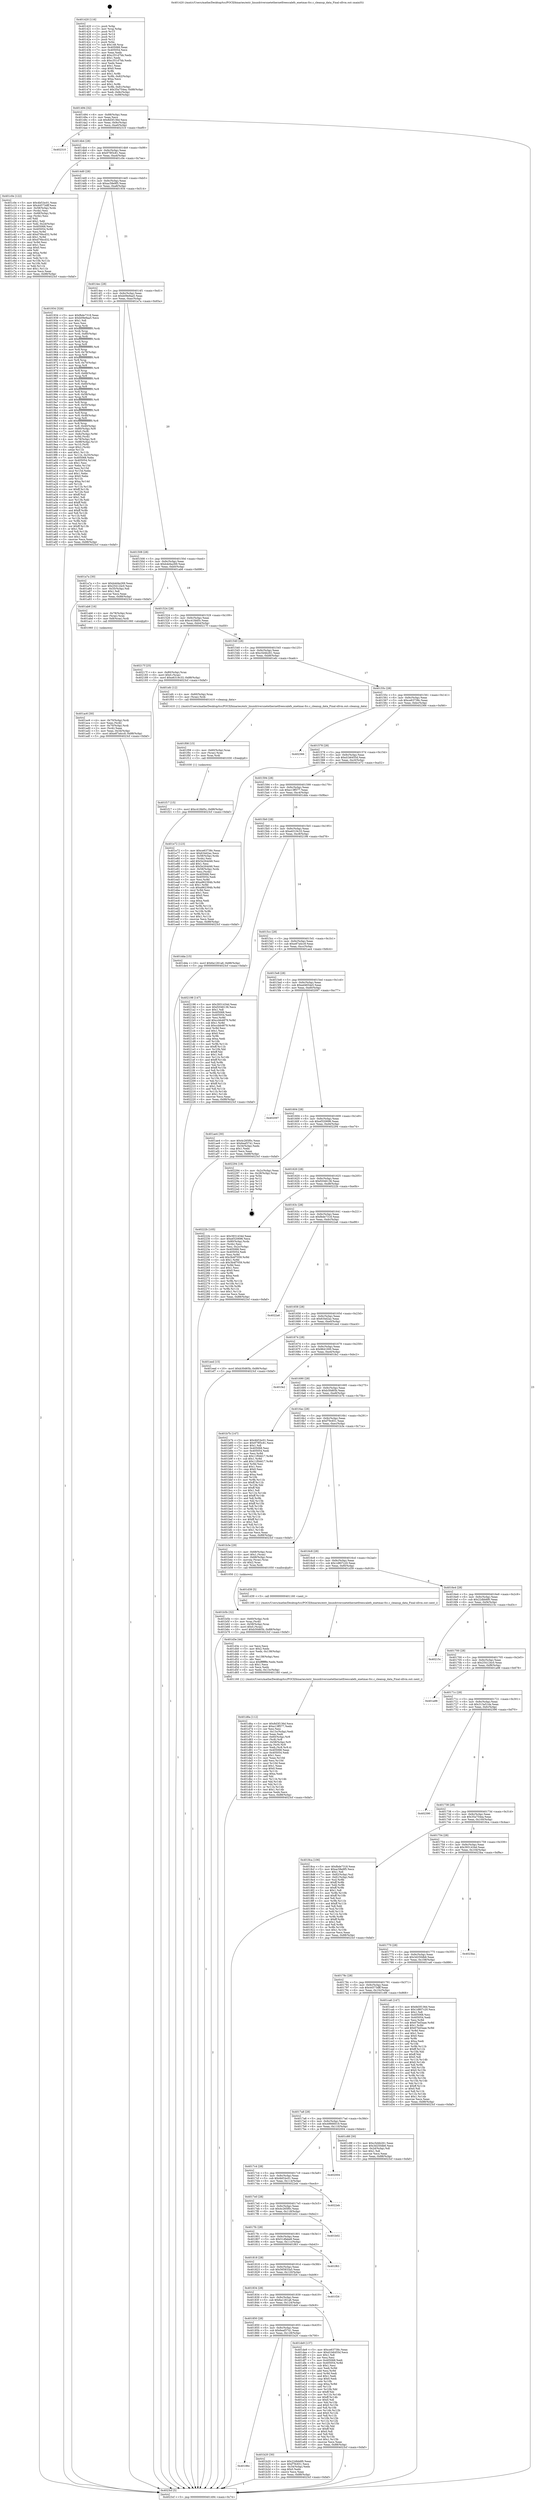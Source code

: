 digraph "0x401420" {
  label = "0x401420 (/mnt/c/Users/mathe/Desktop/tcc/POCII/binaries/extr_linuxdriversnetethernetfreescalefs_enetmac-fcc.c_cleanup_data_Final-ollvm.out::main(0))"
  labelloc = "t"
  node[shape=record]

  Entry [label="",width=0.3,height=0.3,shape=circle,fillcolor=black,style=filled]
  "0x401494" [label="{
     0x401494 [32]\l
     | [instrs]\l
     &nbsp;&nbsp;0x401494 \<+6\>: mov -0x88(%rbp),%eax\l
     &nbsp;&nbsp;0x40149a \<+2\>: mov %eax,%ecx\l
     &nbsp;&nbsp;0x40149c \<+6\>: sub $0x8d3f136d,%ecx\l
     &nbsp;&nbsp;0x4014a2 \<+6\>: mov %eax,-0x9c(%rbp)\l
     &nbsp;&nbsp;0x4014a8 \<+6\>: mov %ecx,-0xa0(%rbp)\l
     &nbsp;&nbsp;0x4014ae \<+6\>: je 0000000000402310 \<main+0xef0\>\l
  }"]
  "0x402310" [label="{
     0x402310\l
  }", style=dashed]
  "0x4014b4" [label="{
     0x4014b4 [28]\l
     | [instrs]\l
     &nbsp;&nbsp;0x4014b4 \<+5\>: jmp 00000000004014b9 \<main+0x99\>\l
     &nbsp;&nbsp;0x4014b9 \<+6\>: mov -0x9c(%rbp),%eax\l
     &nbsp;&nbsp;0x4014bf \<+5\>: sub $0x979f3c81,%eax\l
     &nbsp;&nbsp;0x4014c4 \<+6\>: mov %eax,-0xa4(%rbp)\l
     &nbsp;&nbsp;0x4014ca \<+6\>: je 0000000000401c0e \<main+0x7ee\>\l
  }"]
  Exit [label="",width=0.3,height=0.3,shape=circle,fillcolor=black,style=filled,peripheries=2]
  "0x401c0e" [label="{
     0x401c0e [122]\l
     | [instrs]\l
     &nbsp;&nbsp;0x401c0e \<+5\>: mov $0x4bf1bc01,%eax\l
     &nbsp;&nbsp;0x401c13 \<+5\>: mov $0x44573dff,%ecx\l
     &nbsp;&nbsp;0x401c18 \<+4\>: mov -0x58(%rbp),%rdx\l
     &nbsp;&nbsp;0x401c1c \<+2\>: mov (%rdx),%esi\l
     &nbsp;&nbsp;0x401c1e \<+4\>: mov -0x68(%rbp),%rdx\l
     &nbsp;&nbsp;0x401c22 \<+2\>: cmp (%rdx),%esi\l
     &nbsp;&nbsp;0x401c24 \<+4\>: setl %dil\l
     &nbsp;&nbsp;0x401c28 \<+4\>: and $0x1,%dil\l
     &nbsp;&nbsp;0x401c2c \<+4\>: mov %dil,-0x2d(%rbp)\l
     &nbsp;&nbsp;0x401c30 \<+7\>: mov 0x405068,%esi\l
     &nbsp;&nbsp;0x401c37 \<+8\>: mov 0x405054,%r8d\l
     &nbsp;&nbsp;0x401c3f \<+3\>: mov %esi,%r9d\l
     &nbsp;&nbsp;0x401c42 \<+7\>: add $0xd76bcd32,%r9d\l
     &nbsp;&nbsp;0x401c49 \<+4\>: sub $0x1,%r9d\l
     &nbsp;&nbsp;0x401c4d \<+7\>: sub $0xd76bcd32,%r9d\l
     &nbsp;&nbsp;0x401c54 \<+4\>: imul %r9d,%esi\l
     &nbsp;&nbsp;0x401c58 \<+3\>: and $0x1,%esi\l
     &nbsp;&nbsp;0x401c5b \<+3\>: cmp $0x0,%esi\l
     &nbsp;&nbsp;0x401c5e \<+4\>: sete %dil\l
     &nbsp;&nbsp;0x401c62 \<+4\>: cmp $0xa,%r8d\l
     &nbsp;&nbsp;0x401c66 \<+4\>: setl %r10b\l
     &nbsp;&nbsp;0x401c6a \<+3\>: mov %dil,%r11b\l
     &nbsp;&nbsp;0x401c6d \<+3\>: and %r10b,%r11b\l
     &nbsp;&nbsp;0x401c70 \<+3\>: xor %r10b,%dil\l
     &nbsp;&nbsp;0x401c73 \<+3\>: or %dil,%r11b\l
     &nbsp;&nbsp;0x401c76 \<+4\>: test $0x1,%r11b\l
     &nbsp;&nbsp;0x401c7a \<+3\>: cmovne %ecx,%eax\l
     &nbsp;&nbsp;0x401c7d \<+6\>: mov %eax,-0x88(%rbp)\l
     &nbsp;&nbsp;0x401c83 \<+5\>: jmp 00000000004023cf \<main+0xfaf\>\l
  }"]
  "0x4014d0" [label="{
     0x4014d0 [28]\l
     | [instrs]\l
     &nbsp;&nbsp;0x4014d0 \<+5\>: jmp 00000000004014d5 \<main+0xb5\>\l
     &nbsp;&nbsp;0x4014d5 \<+6\>: mov -0x9c(%rbp),%eax\l
     &nbsp;&nbsp;0x4014db \<+5\>: sub $0xac58e9f5,%eax\l
     &nbsp;&nbsp;0x4014e0 \<+6\>: mov %eax,-0xa8(%rbp)\l
     &nbsp;&nbsp;0x4014e6 \<+6\>: je 0000000000401934 \<main+0x514\>\l
  }"]
  "0x401f17" [label="{
     0x401f17 [15]\l
     | [instrs]\l
     &nbsp;&nbsp;0x401f17 \<+10\>: movl $0xc41fdd5c,-0x88(%rbp)\l
     &nbsp;&nbsp;0x401f21 \<+5\>: jmp 00000000004023cf \<main+0xfaf\>\l
  }"]
  "0x401934" [label="{
     0x401934 [326]\l
     | [instrs]\l
     &nbsp;&nbsp;0x401934 \<+5\>: mov $0xfbde7318,%eax\l
     &nbsp;&nbsp;0x401939 \<+5\>: mov $0xb09e9aa5,%ecx\l
     &nbsp;&nbsp;0x40193e \<+2\>: mov $0x1,%dl\l
     &nbsp;&nbsp;0x401940 \<+2\>: xor %esi,%esi\l
     &nbsp;&nbsp;0x401942 \<+3\>: mov %rsp,%rdi\l
     &nbsp;&nbsp;0x401945 \<+4\>: add $0xfffffffffffffff0,%rdi\l
     &nbsp;&nbsp;0x401949 \<+3\>: mov %rdi,%rsp\l
     &nbsp;&nbsp;0x40194c \<+4\>: mov %rdi,-0x80(%rbp)\l
     &nbsp;&nbsp;0x401950 \<+3\>: mov %rsp,%rdi\l
     &nbsp;&nbsp;0x401953 \<+4\>: add $0xfffffffffffffff0,%rdi\l
     &nbsp;&nbsp;0x401957 \<+3\>: mov %rdi,%rsp\l
     &nbsp;&nbsp;0x40195a \<+3\>: mov %rsp,%r8\l
     &nbsp;&nbsp;0x40195d \<+4\>: add $0xfffffffffffffff0,%r8\l
     &nbsp;&nbsp;0x401961 \<+3\>: mov %r8,%rsp\l
     &nbsp;&nbsp;0x401964 \<+4\>: mov %r8,-0x78(%rbp)\l
     &nbsp;&nbsp;0x401968 \<+3\>: mov %rsp,%r8\l
     &nbsp;&nbsp;0x40196b \<+4\>: add $0xfffffffffffffff0,%r8\l
     &nbsp;&nbsp;0x40196f \<+3\>: mov %r8,%rsp\l
     &nbsp;&nbsp;0x401972 \<+4\>: mov %r8,-0x70(%rbp)\l
     &nbsp;&nbsp;0x401976 \<+3\>: mov %rsp,%r8\l
     &nbsp;&nbsp;0x401979 \<+4\>: add $0xfffffffffffffff0,%r8\l
     &nbsp;&nbsp;0x40197d \<+3\>: mov %r8,%rsp\l
     &nbsp;&nbsp;0x401980 \<+4\>: mov %r8,-0x68(%rbp)\l
     &nbsp;&nbsp;0x401984 \<+3\>: mov %rsp,%r8\l
     &nbsp;&nbsp;0x401987 \<+4\>: add $0xfffffffffffffff0,%r8\l
     &nbsp;&nbsp;0x40198b \<+3\>: mov %r8,%rsp\l
     &nbsp;&nbsp;0x40198e \<+4\>: mov %r8,-0x60(%rbp)\l
     &nbsp;&nbsp;0x401992 \<+3\>: mov %rsp,%r8\l
     &nbsp;&nbsp;0x401995 \<+4\>: add $0xfffffffffffffff0,%r8\l
     &nbsp;&nbsp;0x401999 \<+3\>: mov %r8,%rsp\l
     &nbsp;&nbsp;0x40199c \<+4\>: mov %r8,-0x58(%rbp)\l
     &nbsp;&nbsp;0x4019a0 \<+3\>: mov %rsp,%r8\l
     &nbsp;&nbsp;0x4019a3 \<+4\>: add $0xfffffffffffffff0,%r8\l
     &nbsp;&nbsp;0x4019a7 \<+3\>: mov %r8,%rsp\l
     &nbsp;&nbsp;0x4019aa \<+4\>: mov %r8,-0x50(%rbp)\l
     &nbsp;&nbsp;0x4019ae \<+3\>: mov %rsp,%r8\l
     &nbsp;&nbsp;0x4019b1 \<+4\>: add $0xfffffffffffffff0,%r8\l
     &nbsp;&nbsp;0x4019b5 \<+3\>: mov %r8,%rsp\l
     &nbsp;&nbsp;0x4019b8 \<+4\>: mov %r8,-0x48(%rbp)\l
     &nbsp;&nbsp;0x4019bc \<+3\>: mov %rsp,%r8\l
     &nbsp;&nbsp;0x4019bf \<+4\>: add $0xfffffffffffffff0,%r8\l
     &nbsp;&nbsp;0x4019c3 \<+3\>: mov %r8,%rsp\l
     &nbsp;&nbsp;0x4019c6 \<+4\>: mov %r8,-0x40(%rbp)\l
     &nbsp;&nbsp;0x4019ca \<+4\>: mov -0x80(%rbp),%r8\l
     &nbsp;&nbsp;0x4019ce \<+7\>: movl $0x0,(%r8)\l
     &nbsp;&nbsp;0x4019d5 \<+7\>: mov -0x8c(%rbp),%r9d\l
     &nbsp;&nbsp;0x4019dc \<+3\>: mov %r9d,(%rdi)\l
     &nbsp;&nbsp;0x4019df \<+4\>: mov -0x78(%rbp),%r8\l
     &nbsp;&nbsp;0x4019e3 \<+7\>: mov -0x98(%rbp),%r10\l
     &nbsp;&nbsp;0x4019ea \<+3\>: mov %r10,(%r8)\l
     &nbsp;&nbsp;0x4019ed \<+3\>: cmpl $0x2,(%rdi)\l
     &nbsp;&nbsp;0x4019f0 \<+4\>: setne %r11b\l
     &nbsp;&nbsp;0x4019f4 \<+4\>: and $0x1,%r11b\l
     &nbsp;&nbsp;0x4019f8 \<+4\>: mov %r11b,-0x35(%rbp)\l
     &nbsp;&nbsp;0x4019fc \<+7\>: mov 0x405068,%ebx\l
     &nbsp;&nbsp;0x401a03 \<+8\>: mov 0x405054,%r14d\l
     &nbsp;&nbsp;0x401a0b \<+3\>: sub $0x1,%esi\l
     &nbsp;&nbsp;0x401a0e \<+3\>: mov %ebx,%r15d\l
     &nbsp;&nbsp;0x401a11 \<+3\>: add %esi,%r15d\l
     &nbsp;&nbsp;0x401a14 \<+4\>: imul %r15d,%ebx\l
     &nbsp;&nbsp;0x401a18 \<+3\>: and $0x1,%ebx\l
     &nbsp;&nbsp;0x401a1b \<+3\>: cmp $0x0,%ebx\l
     &nbsp;&nbsp;0x401a1e \<+4\>: sete %r11b\l
     &nbsp;&nbsp;0x401a22 \<+4\>: cmp $0xa,%r14d\l
     &nbsp;&nbsp;0x401a26 \<+4\>: setl %r12b\l
     &nbsp;&nbsp;0x401a2a \<+3\>: mov %r11b,%r13b\l
     &nbsp;&nbsp;0x401a2d \<+4\>: xor $0xff,%r13b\l
     &nbsp;&nbsp;0x401a31 \<+3\>: mov %r12b,%sil\l
     &nbsp;&nbsp;0x401a34 \<+4\>: xor $0xff,%sil\l
     &nbsp;&nbsp;0x401a38 \<+3\>: xor $0x1,%dl\l
     &nbsp;&nbsp;0x401a3b \<+3\>: mov %r13b,%dil\l
     &nbsp;&nbsp;0x401a3e \<+4\>: and $0xff,%dil\l
     &nbsp;&nbsp;0x401a42 \<+3\>: and %dl,%r11b\l
     &nbsp;&nbsp;0x401a45 \<+3\>: mov %sil,%r8b\l
     &nbsp;&nbsp;0x401a48 \<+4\>: and $0xff,%r8b\l
     &nbsp;&nbsp;0x401a4c \<+3\>: and %dl,%r12b\l
     &nbsp;&nbsp;0x401a4f \<+3\>: or %r11b,%dil\l
     &nbsp;&nbsp;0x401a52 \<+3\>: or %r12b,%r8b\l
     &nbsp;&nbsp;0x401a55 \<+3\>: xor %r8b,%dil\l
     &nbsp;&nbsp;0x401a58 \<+3\>: or %sil,%r13b\l
     &nbsp;&nbsp;0x401a5b \<+4\>: xor $0xff,%r13b\l
     &nbsp;&nbsp;0x401a5f \<+3\>: or $0x1,%dl\l
     &nbsp;&nbsp;0x401a62 \<+3\>: and %dl,%r13b\l
     &nbsp;&nbsp;0x401a65 \<+3\>: or %r13b,%dil\l
     &nbsp;&nbsp;0x401a68 \<+4\>: test $0x1,%dil\l
     &nbsp;&nbsp;0x401a6c \<+3\>: cmovne %ecx,%eax\l
     &nbsp;&nbsp;0x401a6f \<+6\>: mov %eax,-0x88(%rbp)\l
     &nbsp;&nbsp;0x401a75 \<+5\>: jmp 00000000004023cf \<main+0xfaf\>\l
  }"]
  "0x4014ec" [label="{
     0x4014ec [28]\l
     | [instrs]\l
     &nbsp;&nbsp;0x4014ec \<+5\>: jmp 00000000004014f1 \<main+0xd1\>\l
     &nbsp;&nbsp;0x4014f1 \<+6\>: mov -0x9c(%rbp),%eax\l
     &nbsp;&nbsp;0x4014f7 \<+5\>: sub $0xb09e9aa5,%eax\l
     &nbsp;&nbsp;0x4014fc \<+6\>: mov %eax,-0xac(%rbp)\l
     &nbsp;&nbsp;0x401502 \<+6\>: je 0000000000401a7a \<main+0x65a\>\l
  }"]
  "0x401f08" [label="{
     0x401f08 [15]\l
     | [instrs]\l
     &nbsp;&nbsp;0x401f08 \<+4\>: mov -0x60(%rbp),%rax\l
     &nbsp;&nbsp;0x401f0c \<+3\>: mov (%rax),%rax\l
     &nbsp;&nbsp;0x401f0f \<+3\>: mov %rax,%rdi\l
     &nbsp;&nbsp;0x401f12 \<+5\>: call 0000000000401030 \<free@plt\>\l
     | [calls]\l
     &nbsp;&nbsp;0x401030 \{1\} (unknown)\l
  }"]
  "0x401a7a" [label="{
     0x401a7a [30]\l
     | [instrs]\l
     &nbsp;&nbsp;0x401a7a \<+5\>: mov $0xb4d4a269,%eax\l
     &nbsp;&nbsp;0x401a7f \<+5\>: mov $0x254124c0,%ecx\l
     &nbsp;&nbsp;0x401a84 \<+3\>: mov -0x35(%rbp),%dl\l
     &nbsp;&nbsp;0x401a87 \<+3\>: test $0x1,%dl\l
     &nbsp;&nbsp;0x401a8a \<+3\>: cmovne %ecx,%eax\l
     &nbsp;&nbsp;0x401a8d \<+6\>: mov %eax,-0x88(%rbp)\l
     &nbsp;&nbsp;0x401a93 \<+5\>: jmp 00000000004023cf \<main+0xfaf\>\l
  }"]
  "0x401508" [label="{
     0x401508 [28]\l
     | [instrs]\l
     &nbsp;&nbsp;0x401508 \<+5\>: jmp 000000000040150d \<main+0xed\>\l
     &nbsp;&nbsp;0x40150d \<+6\>: mov -0x9c(%rbp),%eax\l
     &nbsp;&nbsp;0x401513 \<+5\>: sub $0xb4d4a269,%eax\l
     &nbsp;&nbsp;0x401518 \<+6\>: mov %eax,-0xb0(%rbp)\l
     &nbsp;&nbsp;0x40151e \<+6\>: je 0000000000401ab6 \<main+0x696\>\l
  }"]
  "0x401d6a" [label="{
     0x401d6a [112]\l
     | [instrs]\l
     &nbsp;&nbsp;0x401d6a \<+5\>: mov $0x8d3f136d,%ecx\l
     &nbsp;&nbsp;0x401d6f \<+5\>: mov $0xe13ff377,%edx\l
     &nbsp;&nbsp;0x401d74 \<+2\>: xor %esi,%esi\l
     &nbsp;&nbsp;0x401d76 \<+6\>: mov -0x13c(%rbp),%edi\l
     &nbsp;&nbsp;0x401d7c \<+3\>: imul %eax,%edi\l
     &nbsp;&nbsp;0x401d7f \<+4\>: mov -0x60(%rbp),%r8\l
     &nbsp;&nbsp;0x401d83 \<+3\>: mov (%r8),%r8\l
     &nbsp;&nbsp;0x401d86 \<+4\>: mov -0x58(%rbp),%r9\l
     &nbsp;&nbsp;0x401d8a \<+3\>: movslq (%r9),%r9\l
     &nbsp;&nbsp;0x401d8d \<+4\>: mov %edi,(%r8,%r9,4)\l
     &nbsp;&nbsp;0x401d91 \<+7\>: mov 0x405068,%eax\l
     &nbsp;&nbsp;0x401d98 \<+7\>: mov 0x405054,%edi\l
     &nbsp;&nbsp;0x401d9f \<+3\>: sub $0x1,%esi\l
     &nbsp;&nbsp;0x401da2 \<+3\>: mov %eax,%r10d\l
     &nbsp;&nbsp;0x401da5 \<+3\>: add %esi,%r10d\l
     &nbsp;&nbsp;0x401da8 \<+4\>: imul %r10d,%eax\l
     &nbsp;&nbsp;0x401dac \<+3\>: and $0x1,%eax\l
     &nbsp;&nbsp;0x401daf \<+3\>: cmp $0x0,%eax\l
     &nbsp;&nbsp;0x401db2 \<+4\>: sete %r11b\l
     &nbsp;&nbsp;0x401db6 \<+3\>: cmp $0xa,%edi\l
     &nbsp;&nbsp;0x401db9 \<+3\>: setl %bl\l
     &nbsp;&nbsp;0x401dbc \<+3\>: mov %r11b,%r14b\l
     &nbsp;&nbsp;0x401dbf \<+3\>: and %bl,%r14b\l
     &nbsp;&nbsp;0x401dc2 \<+3\>: xor %bl,%r11b\l
     &nbsp;&nbsp;0x401dc5 \<+3\>: or %r11b,%r14b\l
     &nbsp;&nbsp;0x401dc8 \<+4\>: test $0x1,%r14b\l
     &nbsp;&nbsp;0x401dcc \<+3\>: cmovne %edx,%ecx\l
     &nbsp;&nbsp;0x401dcf \<+6\>: mov %ecx,-0x88(%rbp)\l
     &nbsp;&nbsp;0x401dd5 \<+5\>: jmp 00000000004023cf \<main+0xfaf\>\l
  }"]
  "0x401ab6" [label="{
     0x401ab6 [16]\l
     | [instrs]\l
     &nbsp;&nbsp;0x401ab6 \<+4\>: mov -0x78(%rbp),%rax\l
     &nbsp;&nbsp;0x401aba \<+3\>: mov (%rax),%rax\l
     &nbsp;&nbsp;0x401abd \<+4\>: mov 0x8(%rax),%rdi\l
     &nbsp;&nbsp;0x401ac1 \<+5\>: call 0000000000401060 \<atoi@plt\>\l
     | [calls]\l
     &nbsp;&nbsp;0x401060 \{1\} (unknown)\l
  }"]
  "0x401524" [label="{
     0x401524 [28]\l
     | [instrs]\l
     &nbsp;&nbsp;0x401524 \<+5\>: jmp 0000000000401529 \<main+0x109\>\l
     &nbsp;&nbsp;0x401529 \<+6\>: mov -0x9c(%rbp),%eax\l
     &nbsp;&nbsp;0x40152f \<+5\>: sub $0xc41fdd5c,%eax\l
     &nbsp;&nbsp;0x401534 \<+6\>: mov %eax,-0xb4(%rbp)\l
     &nbsp;&nbsp;0x40153a \<+6\>: je 000000000040217f \<main+0xd5f\>\l
  }"]
  "0x401d3e" [label="{
     0x401d3e [44]\l
     | [instrs]\l
     &nbsp;&nbsp;0x401d3e \<+2\>: xor %ecx,%ecx\l
     &nbsp;&nbsp;0x401d40 \<+5\>: mov $0x2,%edx\l
     &nbsp;&nbsp;0x401d45 \<+6\>: mov %edx,-0x138(%rbp)\l
     &nbsp;&nbsp;0x401d4b \<+1\>: cltd\l
     &nbsp;&nbsp;0x401d4c \<+6\>: mov -0x138(%rbp),%esi\l
     &nbsp;&nbsp;0x401d52 \<+2\>: idiv %esi\l
     &nbsp;&nbsp;0x401d54 \<+6\>: imul $0xfffffffe,%edx,%edx\l
     &nbsp;&nbsp;0x401d5a \<+3\>: sub $0x1,%ecx\l
     &nbsp;&nbsp;0x401d5d \<+2\>: sub %ecx,%edx\l
     &nbsp;&nbsp;0x401d5f \<+6\>: mov %edx,-0x13c(%rbp)\l
     &nbsp;&nbsp;0x401d65 \<+5\>: call 0000000000401160 \<next_i\>\l
     | [calls]\l
     &nbsp;&nbsp;0x401160 \{1\} (/mnt/c/Users/mathe/Desktop/tcc/POCII/binaries/extr_linuxdriversnetethernetfreescalefs_enetmac-fcc.c_cleanup_data_Final-ollvm.out::next_i)\l
  }"]
  "0x40217f" [label="{
     0x40217f [25]\l
     | [instrs]\l
     &nbsp;&nbsp;0x40217f \<+4\>: mov -0x80(%rbp),%rax\l
     &nbsp;&nbsp;0x402183 \<+6\>: movl $0x0,(%rax)\l
     &nbsp;&nbsp;0x402189 \<+10\>: movl $0xe6319c33,-0x88(%rbp)\l
     &nbsp;&nbsp;0x402193 \<+5\>: jmp 00000000004023cf \<main+0xfaf\>\l
  }"]
  "0x401540" [label="{
     0x401540 [28]\l
     | [instrs]\l
     &nbsp;&nbsp;0x401540 \<+5\>: jmp 0000000000401545 \<main+0x125\>\l
     &nbsp;&nbsp;0x401545 \<+6\>: mov -0x9c(%rbp),%eax\l
     &nbsp;&nbsp;0x40154b \<+5\>: sub $0xc5d4b261,%eax\l
     &nbsp;&nbsp;0x401550 \<+6\>: mov %eax,-0xb8(%rbp)\l
     &nbsp;&nbsp;0x401556 \<+6\>: je 0000000000401efc \<main+0xadc\>\l
  }"]
  "0x401b5b" [label="{
     0x401b5b [32]\l
     | [instrs]\l
     &nbsp;&nbsp;0x401b5b \<+4\>: mov -0x60(%rbp),%rdi\l
     &nbsp;&nbsp;0x401b5f \<+3\>: mov %rax,(%rdi)\l
     &nbsp;&nbsp;0x401b62 \<+4\>: mov -0x58(%rbp),%rax\l
     &nbsp;&nbsp;0x401b66 \<+6\>: movl $0x0,(%rax)\l
     &nbsp;&nbsp;0x401b6c \<+10\>: movl $0xb30d65b,-0x88(%rbp)\l
     &nbsp;&nbsp;0x401b76 \<+5\>: jmp 00000000004023cf \<main+0xfaf\>\l
  }"]
  "0x401efc" [label="{
     0x401efc [12]\l
     | [instrs]\l
     &nbsp;&nbsp;0x401efc \<+4\>: mov -0x60(%rbp),%rax\l
     &nbsp;&nbsp;0x401f00 \<+3\>: mov (%rax),%rdi\l
     &nbsp;&nbsp;0x401f03 \<+5\>: call 0000000000401410 \<cleanup_data\>\l
     | [calls]\l
     &nbsp;&nbsp;0x401410 \{1\} (/mnt/c/Users/mathe/Desktop/tcc/POCII/binaries/extr_linuxdriversnetethernetfreescalefs_enetmac-fcc.c_cleanup_data_Final-ollvm.out::cleanup_data)\l
  }"]
  "0x40155c" [label="{
     0x40155c [28]\l
     | [instrs]\l
     &nbsp;&nbsp;0x40155c \<+5\>: jmp 0000000000401561 \<main+0x141\>\l
     &nbsp;&nbsp;0x401561 \<+6\>: mov -0x9c(%rbp),%eax\l
     &nbsp;&nbsp;0x401567 \<+5\>: sub $0xce63738c,%eax\l
     &nbsp;&nbsp;0x40156c \<+6\>: mov %eax,-0xbc(%rbp)\l
     &nbsp;&nbsp;0x401572 \<+6\>: je 0000000000402366 \<main+0xf46\>\l
  }"]
  "0x40186c" [label="{
     0x40186c\l
  }", style=dashed]
  "0x402366" [label="{
     0x402366\l
  }", style=dashed]
  "0x401578" [label="{
     0x401578 [28]\l
     | [instrs]\l
     &nbsp;&nbsp;0x401578 \<+5\>: jmp 000000000040157d \<main+0x15d\>\l
     &nbsp;&nbsp;0x40157d \<+6\>: mov -0x9c(%rbp),%eax\l
     &nbsp;&nbsp;0x401583 \<+5\>: sub $0xd1b6455d,%eax\l
     &nbsp;&nbsp;0x401588 \<+6\>: mov %eax,-0xc0(%rbp)\l
     &nbsp;&nbsp;0x40158e \<+6\>: je 0000000000401e72 \<main+0xa52\>\l
  }"]
  "0x401b20" [label="{
     0x401b20 [30]\l
     | [instrs]\l
     &nbsp;&nbsp;0x401b20 \<+5\>: mov $0x22dbb6f0,%eax\l
     &nbsp;&nbsp;0x401b25 \<+5\>: mov $0xf79c651,%ecx\l
     &nbsp;&nbsp;0x401b2a \<+3\>: mov -0x34(%rbp),%edx\l
     &nbsp;&nbsp;0x401b2d \<+3\>: cmp $0x0,%edx\l
     &nbsp;&nbsp;0x401b30 \<+3\>: cmove %ecx,%eax\l
     &nbsp;&nbsp;0x401b33 \<+6\>: mov %eax,-0x88(%rbp)\l
     &nbsp;&nbsp;0x401b39 \<+5\>: jmp 00000000004023cf \<main+0xfaf\>\l
  }"]
  "0x401e72" [label="{
     0x401e72 [123]\l
     | [instrs]\l
     &nbsp;&nbsp;0x401e72 \<+5\>: mov $0xce63738c,%eax\l
     &nbsp;&nbsp;0x401e77 \<+5\>: mov $0x634d2ac,%ecx\l
     &nbsp;&nbsp;0x401e7c \<+4\>: mov -0x58(%rbp),%rdx\l
     &nbsp;&nbsp;0x401e80 \<+2\>: mov (%rdx),%esi\l
     &nbsp;&nbsp;0x401e82 \<+6\>: add $0x5e264d46,%esi\l
     &nbsp;&nbsp;0x401e88 \<+3\>: add $0x1,%esi\l
     &nbsp;&nbsp;0x401e8b \<+6\>: sub $0x5e264d46,%esi\l
     &nbsp;&nbsp;0x401e91 \<+4\>: mov -0x58(%rbp),%rdx\l
     &nbsp;&nbsp;0x401e95 \<+2\>: mov %esi,(%rdx)\l
     &nbsp;&nbsp;0x401e97 \<+7\>: mov 0x405068,%esi\l
     &nbsp;&nbsp;0x401e9e \<+7\>: mov 0x405054,%edi\l
     &nbsp;&nbsp;0x401ea5 \<+3\>: mov %esi,%r8d\l
     &nbsp;&nbsp;0x401ea8 \<+7\>: add $0xa962394b,%r8d\l
     &nbsp;&nbsp;0x401eaf \<+4\>: sub $0x1,%r8d\l
     &nbsp;&nbsp;0x401eb3 \<+7\>: sub $0xa962394b,%r8d\l
     &nbsp;&nbsp;0x401eba \<+4\>: imul %r8d,%esi\l
     &nbsp;&nbsp;0x401ebe \<+3\>: and $0x1,%esi\l
     &nbsp;&nbsp;0x401ec1 \<+3\>: cmp $0x0,%esi\l
     &nbsp;&nbsp;0x401ec4 \<+4\>: sete %r9b\l
     &nbsp;&nbsp;0x401ec8 \<+3\>: cmp $0xa,%edi\l
     &nbsp;&nbsp;0x401ecb \<+4\>: setl %r10b\l
     &nbsp;&nbsp;0x401ecf \<+3\>: mov %r9b,%r11b\l
     &nbsp;&nbsp;0x401ed2 \<+3\>: and %r10b,%r11b\l
     &nbsp;&nbsp;0x401ed5 \<+3\>: xor %r10b,%r9b\l
     &nbsp;&nbsp;0x401ed8 \<+3\>: or %r9b,%r11b\l
     &nbsp;&nbsp;0x401edb \<+4\>: test $0x1,%r11b\l
     &nbsp;&nbsp;0x401edf \<+3\>: cmovne %ecx,%eax\l
     &nbsp;&nbsp;0x401ee2 \<+6\>: mov %eax,-0x88(%rbp)\l
     &nbsp;&nbsp;0x401ee8 \<+5\>: jmp 00000000004023cf \<main+0xfaf\>\l
  }"]
  "0x401594" [label="{
     0x401594 [28]\l
     | [instrs]\l
     &nbsp;&nbsp;0x401594 \<+5\>: jmp 0000000000401599 \<main+0x179\>\l
     &nbsp;&nbsp;0x401599 \<+6\>: mov -0x9c(%rbp),%eax\l
     &nbsp;&nbsp;0x40159f \<+5\>: sub $0xe13ff377,%eax\l
     &nbsp;&nbsp;0x4015a4 \<+6\>: mov %eax,-0xc4(%rbp)\l
     &nbsp;&nbsp;0x4015aa \<+6\>: je 0000000000401dda \<main+0x9ba\>\l
  }"]
  "0x401850" [label="{
     0x401850 [28]\l
     | [instrs]\l
     &nbsp;&nbsp;0x401850 \<+5\>: jmp 0000000000401855 \<main+0x435\>\l
     &nbsp;&nbsp;0x401855 \<+6\>: mov -0x9c(%rbp),%eax\l
     &nbsp;&nbsp;0x40185b \<+5\>: sub $0x6eaf3741,%eax\l
     &nbsp;&nbsp;0x401860 \<+6\>: mov %eax,-0x128(%rbp)\l
     &nbsp;&nbsp;0x401866 \<+6\>: je 0000000000401b20 \<main+0x700\>\l
  }"]
  "0x401dda" [label="{
     0x401dda [15]\l
     | [instrs]\l
     &nbsp;&nbsp;0x401dda \<+10\>: movl $0x6a1261a6,-0x88(%rbp)\l
     &nbsp;&nbsp;0x401de4 \<+5\>: jmp 00000000004023cf \<main+0xfaf\>\l
  }"]
  "0x4015b0" [label="{
     0x4015b0 [28]\l
     | [instrs]\l
     &nbsp;&nbsp;0x4015b0 \<+5\>: jmp 00000000004015b5 \<main+0x195\>\l
     &nbsp;&nbsp;0x4015b5 \<+6\>: mov -0x9c(%rbp),%eax\l
     &nbsp;&nbsp;0x4015bb \<+5\>: sub $0xe6319c33,%eax\l
     &nbsp;&nbsp;0x4015c0 \<+6\>: mov %eax,-0xc8(%rbp)\l
     &nbsp;&nbsp;0x4015c6 \<+6\>: je 0000000000402198 \<main+0xd78\>\l
  }"]
  "0x401de9" [label="{
     0x401de9 [137]\l
     | [instrs]\l
     &nbsp;&nbsp;0x401de9 \<+5\>: mov $0xce63738c,%eax\l
     &nbsp;&nbsp;0x401dee \<+5\>: mov $0xd1b6455d,%ecx\l
     &nbsp;&nbsp;0x401df3 \<+2\>: mov $0x1,%dl\l
     &nbsp;&nbsp;0x401df5 \<+2\>: xor %esi,%esi\l
     &nbsp;&nbsp;0x401df7 \<+7\>: mov 0x405068,%edi\l
     &nbsp;&nbsp;0x401dfe \<+8\>: mov 0x405054,%r8d\l
     &nbsp;&nbsp;0x401e06 \<+3\>: sub $0x1,%esi\l
     &nbsp;&nbsp;0x401e09 \<+3\>: mov %edi,%r9d\l
     &nbsp;&nbsp;0x401e0c \<+3\>: add %esi,%r9d\l
     &nbsp;&nbsp;0x401e0f \<+4\>: imul %r9d,%edi\l
     &nbsp;&nbsp;0x401e13 \<+3\>: and $0x1,%edi\l
     &nbsp;&nbsp;0x401e16 \<+3\>: cmp $0x0,%edi\l
     &nbsp;&nbsp;0x401e19 \<+4\>: sete %r10b\l
     &nbsp;&nbsp;0x401e1d \<+4\>: cmp $0xa,%r8d\l
     &nbsp;&nbsp;0x401e21 \<+4\>: setl %r11b\l
     &nbsp;&nbsp;0x401e25 \<+3\>: mov %r10b,%bl\l
     &nbsp;&nbsp;0x401e28 \<+3\>: xor $0xff,%bl\l
     &nbsp;&nbsp;0x401e2b \<+3\>: mov %r11b,%r14b\l
     &nbsp;&nbsp;0x401e2e \<+4\>: xor $0xff,%r14b\l
     &nbsp;&nbsp;0x401e32 \<+3\>: xor $0x0,%dl\l
     &nbsp;&nbsp;0x401e35 \<+3\>: mov %bl,%r15b\l
     &nbsp;&nbsp;0x401e38 \<+4\>: and $0x0,%r15b\l
     &nbsp;&nbsp;0x401e3c \<+3\>: and %dl,%r10b\l
     &nbsp;&nbsp;0x401e3f \<+3\>: mov %r14b,%r12b\l
     &nbsp;&nbsp;0x401e42 \<+4\>: and $0x0,%r12b\l
     &nbsp;&nbsp;0x401e46 \<+3\>: and %dl,%r11b\l
     &nbsp;&nbsp;0x401e49 \<+3\>: or %r10b,%r15b\l
     &nbsp;&nbsp;0x401e4c \<+3\>: or %r11b,%r12b\l
     &nbsp;&nbsp;0x401e4f \<+3\>: xor %r12b,%r15b\l
     &nbsp;&nbsp;0x401e52 \<+3\>: or %r14b,%bl\l
     &nbsp;&nbsp;0x401e55 \<+3\>: xor $0xff,%bl\l
     &nbsp;&nbsp;0x401e58 \<+3\>: or $0x0,%dl\l
     &nbsp;&nbsp;0x401e5b \<+2\>: and %dl,%bl\l
     &nbsp;&nbsp;0x401e5d \<+3\>: or %bl,%r15b\l
     &nbsp;&nbsp;0x401e60 \<+4\>: test $0x1,%r15b\l
     &nbsp;&nbsp;0x401e64 \<+3\>: cmovne %ecx,%eax\l
     &nbsp;&nbsp;0x401e67 \<+6\>: mov %eax,-0x88(%rbp)\l
     &nbsp;&nbsp;0x401e6d \<+5\>: jmp 00000000004023cf \<main+0xfaf\>\l
  }"]
  "0x402198" [label="{
     0x402198 [147]\l
     | [instrs]\l
     &nbsp;&nbsp;0x402198 \<+5\>: mov $0x3931434d,%eax\l
     &nbsp;&nbsp;0x40219d \<+5\>: mov $0xf2046136,%ecx\l
     &nbsp;&nbsp;0x4021a2 \<+2\>: mov $0x1,%dl\l
     &nbsp;&nbsp;0x4021a4 \<+7\>: mov 0x405068,%esi\l
     &nbsp;&nbsp;0x4021ab \<+7\>: mov 0x405054,%edi\l
     &nbsp;&nbsp;0x4021b2 \<+3\>: mov %esi,%r8d\l
     &nbsp;&nbsp;0x4021b5 \<+7\>: add $0xccbb4879,%r8d\l
     &nbsp;&nbsp;0x4021bc \<+4\>: sub $0x1,%r8d\l
     &nbsp;&nbsp;0x4021c0 \<+7\>: sub $0xccbb4879,%r8d\l
     &nbsp;&nbsp;0x4021c7 \<+4\>: imul %r8d,%esi\l
     &nbsp;&nbsp;0x4021cb \<+3\>: and $0x1,%esi\l
     &nbsp;&nbsp;0x4021ce \<+3\>: cmp $0x0,%esi\l
     &nbsp;&nbsp;0x4021d1 \<+4\>: sete %r9b\l
     &nbsp;&nbsp;0x4021d5 \<+3\>: cmp $0xa,%edi\l
     &nbsp;&nbsp;0x4021d8 \<+4\>: setl %r10b\l
     &nbsp;&nbsp;0x4021dc \<+3\>: mov %r9b,%r11b\l
     &nbsp;&nbsp;0x4021df \<+4\>: xor $0xff,%r11b\l
     &nbsp;&nbsp;0x4021e3 \<+3\>: mov %r10b,%bl\l
     &nbsp;&nbsp;0x4021e6 \<+3\>: xor $0xff,%bl\l
     &nbsp;&nbsp;0x4021e9 \<+3\>: xor $0x1,%dl\l
     &nbsp;&nbsp;0x4021ec \<+3\>: mov %r11b,%r14b\l
     &nbsp;&nbsp;0x4021ef \<+4\>: and $0xff,%r14b\l
     &nbsp;&nbsp;0x4021f3 \<+3\>: and %dl,%r9b\l
     &nbsp;&nbsp;0x4021f6 \<+3\>: mov %bl,%r15b\l
     &nbsp;&nbsp;0x4021f9 \<+4\>: and $0xff,%r15b\l
     &nbsp;&nbsp;0x4021fd \<+3\>: and %dl,%r10b\l
     &nbsp;&nbsp;0x402200 \<+3\>: or %r9b,%r14b\l
     &nbsp;&nbsp;0x402203 \<+3\>: or %r10b,%r15b\l
     &nbsp;&nbsp;0x402206 \<+3\>: xor %r15b,%r14b\l
     &nbsp;&nbsp;0x402209 \<+3\>: or %bl,%r11b\l
     &nbsp;&nbsp;0x40220c \<+4\>: xor $0xff,%r11b\l
     &nbsp;&nbsp;0x402210 \<+3\>: or $0x1,%dl\l
     &nbsp;&nbsp;0x402213 \<+3\>: and %dl,%r11b\l
     &nbsp;&nbsp;0x402216 \<+3\>: or %r11b,%r14b\l
     &nbsp;&nbsp;0x402219 \<+4\>: test $0x1,%r14b\l
     &nbsp;&nbsp;0x40221d \<+3\>: cmovne %ecx,%eax\l
     &nbsp;&nbsp;0x402220 \<+6\>: mov %eax,-0x88(%rbp)\l
     &nbsp;&nbsp;0x402226 \<+5\>: jmp 00000000004023cf \<main+0xfaf\>\l
  }"]
  "0x4015cc" [label="{
     0x4015cc [28]\l
     | [instrs]\l
     &nbsp;&nbsp;0x4015cc \<+5\>: jmp 00000000004015d1 \<main+0x1b1\>\l
     &nbsp;&nbsp;0x4015d1 \<+6\>: mov -0x9c(%rbp),%eax\l
     &nbsp;&nbsp;0x4015d7 \<+5\>: sub $0xe87a4cc9,%eax\l
     &nbsp;&nbsp;0x4015dc \<+6\>: mov %eax,-0xcc(%rbp)\l
     &nbsp;&nbsp;0x4015e2 \<+6\>: je 0000000000401ae4 \<main+0x6c4\>\l
  }"]
  "0x401834" [label="{
     0x401834 [28]\l
     | [instrs]\l
     &nbsp;&nbsp;0x401834 \<+5\>: jmp 0000000000401839 \<main+0x419\>\l
     &nbsp;&nbsp;0x401839 \<+6\>: mov -0x9c(%rbp),%eax\l
     &nbsp;&nbsp;0x40183f \<+5\>: sub $0x6a1261a6,%eax\l
     &nbsp;&nbsp;0x401844 \<+6\>: mov %eax,-0x124(%rbp)\l
     &nbsp;&nbsp;0x40184a \<+6\>: je 0000000000401de9 \<main+0x9c9\>\l
  }"]
  "0x401ae4" [label="{
     0x401ae4 [30]\l
     | [instrs]\l
     &nbsp;&nbsp;0x401ae4 \<+5\>: mov $0x4c265f0c,%eax\l
     &nbsp;&nbsp;0x401ae9 \<+5\>: mov $0x6eaf3741,%ecx\l
     &nbsp;&nbsp;0x401aee \<+3\>: mov -0x34(%rbp),%edx\l
     &nbsp;&nbsp;0x401af1 \<+3\>: cmp $0x1,%edx\l
     &nbsp;&nbsp;0x401af4 \<+3\>: cmovl %ecx,%eax\l
     &nbsp;&nbsp;0x401af7 \<+6\>: mov %eax,-0x88(%rbp)\l
     &nbsp;&nbsp;0x401afd \<+5\>: jmp 00000000004023cf \<main+0xfaf\>\l
  }"]
  "0x4015e8" [label="{
     0x4015e8 [28]\l
     | [instrs]\l
     &nbsp;&nbsp;0x4015e8 \<+5\>: jmp 00000000004015ed \<main+0x1cd\>\l
     &nbsp;&nbsp;0x4015ed \<+6\>: mov -0x9c(%rbp),%eax\l
     &nbsp;&nbsp;0x4015f3 \<+5\>: sub $0xed4654e5,%eax\l
     &nbsp;&nbsp;0x4015f8 \<+6\>: mov %eax,-0xd0(%rbp)\l
     &nbsp;&nbsp;0x4015fe \<+6\>: je 0000000000402097 \<main+0xc77\>\l
  }"]
  "0x401f26" [label="{
     0x401f26\l
  }", style=dashed]
  "0x402097" [label="{
     0x402097\l
  }", style=dashed]
  "0x401604" [label="{
     0x401604 [28]\l
     | [instrs]\l
     &nbsp;&nbsp;0x401604 \<+5\>: jmp 0000000000401609 \<main+0x1e9\>\l
     &nbsp;&nbsp;0x401609 \<+6\>: mov -0x9c(%rbp),%eax\l
     &nbsp;&nbsp;0x40160f \<+5\>: sub $0xef320696,%eax\l
     &nbsp;&nbsp;0x401614 \<+6\>: mov %eax,-0xd4(%rbp)\l
     &nbsp;&nbsp;0x40161a \<+6\>: je 0000000000402294 \<main+0xe74\>\l
  }"]
  "0x401818" [label="{
     0x401818 [28]\l
     | [instrs]\l
     &nbsp;&nbsp;0x401818 \<+5\>: jmp 000000000040181d \<main+0x3fd\>\l
     &nbsp;&nbsp;0x40181d \<+6\>: mov -0x9c(%rbp),%eax\l
     &nbsp;&nbsp;0x401823 \<+5\>: sub $0x565833a5,%eax\l
     &nbsp;&nbsp;0x401828 \<+6\>: mov %eax,-0x120(%rbp)\l
     &nbsp;&nbsp;0x40182e \<+6\>: je 0000000000401f26 \<main+0xb06\>\l
  }"]
  "0x402294" [label="{
     0x402294 [18]\l
     | [instrs]\l
     &nbsp;&nbsp;0x402294 \<+3\>: mov -0x2c(%rbp),%eax\l
     &nbsp;&nbsp;0x402297 \<+4\>: lea -0x28(%rbp),%rsp\l
     &nbsp;&nbsp;0x40229b \<+1\>: pop %rbx\l
     &nbsp;&nbsp;0x40229c \<+2\>: pop %r12\l
     &nbsp;&nbsp;0x40229e \<+2\>: pop %r13\l
     &nbsp;&nbsp;0x4022a0 \<+2\>: pop %r14\l
     &nbsp;&nbsp;0x4022a2 \<+2\>: pop %r15\l
     &nbsp;&nbsp;0x4022a4 \<+1\>: pop %rbp\l
     &nbsp;&nbsp;0x4022a5 \<+1\>: ret\l
  }"]
  "0x401620" [label="{
     0x401620 [28]\l
     | [instrs]\l
     &nbsp;&nbsp;0x401620 \<+5\>: jmp 0000000000401625 \<main+0x205\>\l
     &nbsp;&nbsp;0x401625 \<+6\>: mov -0x9c(%rbp),%eax\l
     &nbsp;&nbsp;0x40162b \<+5\>: sub $0xf2046136,%eax\l
     &nbsp;&nbsp;0x401630 \<+6\>: mov %eax,-0xd8(%rbp)\l
     &nbsp;&nbsp;0x401636 \<+6\>: je 000000000040222b \<main+0xe0b\>\l
  }"]
  "0x401f63" [label="{
     0x401f63\l
  }", style=dashed]
  "0x40222b" [label="{
     0x40222b [105]\l
     | [instrs]\l
     &nbsp;&nbsp;0x40222b \<+5\>: mov $0x3931434d,%eax\l
     &nbsp;&nbsp;0x402230 \<+5\>: mov $0xef320696,%ecx\l
     &nbsp;&nbsp;0x402235 \<+4\>: mov -0x80(%rbp),%rdx\l
     &nbsp;&nbsp;0x402239 \<+2\>: mov (%rdx),%esi\l
     &nbsp;&nbsp;0x40223b \<+3\>: mov %esi,-0x2c(%rbp)\l
     &nbsp;&nbsp;0x40223e \<+7\>: mov 0x405068,%esi\l
     &nbsp;&nbsp;0x402245 \<+7\>: mov 0x405054,%edi\l
     &nbsp;&nbsp;0x40224c \<+3\>: mov %esi,%r8d\l
     &nbsp;&nbsp;0x40224f \<+7\>: add $0x3b4f7059,%r8d\l
     &nbsp;&nbsp;0x402256 \<+4\>: sub $0x1,%r8d\l
     &nbsp;&nbsp;0x40225a \<+7\>: sub $0x3b4f7059,%r8d\l
     &nbsp;&nbsp;0x402261 \<+4\>: imul %r8d,%esi\l
     &nbsp;&nbsp;0x402265 \<+3\>: and $0x1,%esi\l
     &nbsp;&nbsp;0x402268 \<+3\>: cmp $0x0,%esi\l
     &nbsp;&nbsp;0x40226b \<+4\>: sete %r9b\l
     &nbsp;&nbsp;0x40226f \<+3\>: cmp $0xa,%edi\l
     &nbsp;&nbsp;0x402272 \<+4\>: setl %r10b\l
     &nbsp;&nbsp;0x402276 \<+3\>: mov %r9b,%r11b\l
     &nbsp;&nbsp;0x402279 \<+3\>: and %r10b,%r11b\l
     &nbsp;&nbsp;0x40227c \<+3\>: xor %r10b,%r9b\l
     &nbsp;&nbsp;0x40227f \<+3\>: or %r9b,%r11b\l
     &nbsp;&nbsp;0x402282 \<+4\>: test $0x1,%r11b\l
     &nbsp;&nbsp;0x402286 \<+3\>: cmovne %ecx,%eax\l
     &nbsp;&nbsp;0x402289 \<+6\>: mov %eax,-0x88(%rbp)\l
     &nbsp;&nbsp;0x40228f \<+5\>: jmp 00000000004023cf \<main+0xfaf\>\l
  }"]
  "0x40163c" [label="{
     0x40163c [28]\l
     | [instrs]\l
     &nbsp;&nbsp;0x40163c \<+5\>: jmp 0000000000401641 \<main+0x221\>\l
     &nbsp;&nbsp;0x401641 \<+6\>: mov -0x9c(%rbp),%eax\l
     &nbsp;&nbsp;0x401647 \<+5\>: sub $0xfbde7318,%eax\l
     &nbsp;&nbsp;0x40164c \<+6\>: mov %eax,-0xdc(%rbp)\l
     &nbsp;&nbsp;0x401652 \<+6\>: je 00000000004022a6 \<main+0xe86\>\l
  }"]
  "0x4017fc" [label="{
     0x4017fc [28]\l
     | [instrs]\l
     &nbsp;&nbsp;0x4017fc \<+5\>: jmp 0000000000401801 \<main+0x3e1\>\l
     &nbsp;&nbsp;0x401801 \<+6\>: mov -0x9c(%rbp),%eax\l
     &nbsp;&nbsp;0x401807 \<+5\>: sub $0x51dfabe8,%eax\l
     &nbsp;&nbsp;0x40180c \<+6\>: mov %eax,-0x11c(%rbp)\l
     &nbsp;&nbsp;0x401812 \<+6\>: je 0000000000401f63 \<main+0xb43\>\l
  }"]
  "0x4022a6" [label="{
     0x4022a6\l
  }", style=dashed]
  "0x401658" [label="{
     0x401658 [28]\l
     | [instrs]\l
     &nbsp;&nbsp;0x401658 \<+5\>: jmp 000000000040165d \<main+0x23d\>\l
     &nbsp;&nbsp;0x40165d \<+6\>: mov -0x9c(%rbp),%eax\l
     &nbsp;&nbsp;0x401663 \<+5\>: sub $0x634d2ac,%eax\l
     &nbsp;&nbsp;0x401668 \<+6\>: mov %eax,-0xe0(%rbp)\l
     &nbsp;&nbsp;0x40166e \<+6\>: je 0000000000401eed \<main+0xacd\>\l
  }"]
  "0x401b02" [label="{
     0x401b02\l
  }", style=dashed]
  "0x401eed" [label="{
     0x401eed [15]\l
     | [instrs]\l
     &nbsp;&nbsp;0x401eed \<+10\>: movl $0xb30d65b,-0x88(%rbp)\l
     &nbsp;&nbsp;0x401ef7 \<+5\>: jmp 00000000004023cf \<main+0xfaf\>\l
  }"]
  "0x401674" [label="{
     0x401674 [28]\l
     | [instrs]\l
     &nbsp;&nbsp;0x401674 \<+5\>: jmp 0000000000401679 \<main+0x259\>\l
     &nbsp;&nbsp;0x401679 \<+6\>: mov -0x9c(%rbp),%eax\l
     &nbsp;&nbsp;0x40167f \<+5\>: sub $0x9641000,%eax\l
     &nbsp;&nbsp;0x401684 \<+6\>: mov %eax,-0xe4(%rbp)\l
     &nbsp;&nbsp;0x40168a \<+6\>: je 0000000000401fe2 \<main+0xbc2\>\l
  }"]
  "0x4017e0" [label="{
     0x4017e0 [28]\l
     | [instrs]\l
     &nbsp;&nbsp;0x4017e0 \<+5\>: jmp 00000000004017e5 \<main+0x3c5\>\l
     &nbsp;&nbsp;0x4017e5 \<+6\>: mov -0x9c(%rbp),%eax\l
     &nbsp;&nbsp;0x4017eb \<+5\>: sub $0x4c265f0c,%eax\l
     &nbsp;&nbsp;0x4017f0 \<+6\>: mov %eax,-0x118(%rbp)\l
     &nbsp;&nbsp;0x4017f6 \<+6\>: je 0000000000401b02 \<main+0x6e2\>\l
  }"]
  "0x401fe2" [label="{
     0x401fe2\l
  }", style=dashed]
  "0x401690" [label="{
     0x401690 [28]\l
     | [instrs]\l
     &nbsp;&nbsp;0x401690 \<+5\>: jmp 0000000000401695 \<main+0x275\>\l
     &nbsp;&nbsp;0x401695 \<+6\>: mov -0x9c(%rbp),%eax\l
     &nbsp;&nbsp;0x40169b \<+5\>: sub $0xb30d65b,%eax\l
     &nbsp;&nbsp;0x4016a0 \<+6\>: mov %eax,-0xe8(%rbp)\l
     &nbsp;&nbsp;0x4016a6 \<+6\>: je 0000000000401b7b \<main+0x75b\>\l
  }"]
  "0x4022eb" [label="{
     0x4022eb\l
  }", style=dashed]
  "0x401b7b" [label="{
     0x401b7b [147]\l
     | [instrs]\l
     &nbsp;&nbsp;0x401b7b \<+5\>: mov $0x4bf1bc01,%eax\l
     &nbsp;&nbsp;0x401b80 \<+5\>: mov $0x979f3c81,%ecx\l
     &nbsp;&nbsp;0x401b85 \<+2\>: mov $0x1,%dl\l
     &nbsp;&nbsp;0x401b87 \<+7\>: mov 0x405068,%esi\l
     &nbsp;&nbsp;0x401b8e \<+7\>: mov 0x405054,%edi\l
     &nbsp;&nbsp;0x401b95 \<+3\>: mov %esi,%r8d\l
     &nbsp;&nbsp;0x401b98 \<+7\>: sub $0x11f0dd17,%r8d\l
     &nbsp;&nbsp;0x401b9f \<+4\>: sub $0x1,%r8d\l
     &nbsp;&nbsp;0x401ba3 \<+7\>: add $0x11f0dd17,%r8d\l
     &nbsp;&nbsp;0x401baa \<+4\>: imul %r8d,%esi\l
     &nbsp;&nbsp;0x401bae \<+3\>: and $0x1,%esi\l
     &nbsp;&nbsp;0x401bb1 \<+3\>: cmp $0x0,%esi\l
     &nbsp;&nbsp;0x401bb4 \<+4\>: sete %r9b\l
     &nbsp;&nbsp;0x401bb8 \<+3\>: cmp $0xa,%edi\l
     &nbsp;&nbsp;0x401bbb \<+4\>: setl %r10b\l
     &nbsp;&nbsp;0x401bbf \<+3\>: mov %r9b,%r11b\l
     &nbsp;&nbsp;0x401bc2 \<+4\>: xor $0xff,%r11b\l
     &nbsp;&nbsp;0x401bc6 \<+3\>: mov %r10b,%bl\l
     &nbsp;&nbsp;0x401bc9 \<+3\>: xor $0xff,%bl\l
     &nbsp;&nbsp;0x401bcc \<+3\>: xor $0x1,%dl\l
     &nbsp;&nbsp;0x401bcf \<+3\>: mov %r11b,%r14b\l
     &nbsp;&nbsp;0x401bd2 \<+4\>: and $0xff,%r14b\l
     &nbsp;&nbsp;0x401bd6 \<+3\>: and %dl,%r9b\l
     &nbsp;&nbsp;0x401bd9 \<+3\>: mov %bl,%r15b\l
     &nbsp;&nbsp;0x401bdc \<+4\>: and $0xff,%r15b\l
     &nbsp;&nbsp;0x401be0 \<+3\>: and %dl,%r10b\l
     &nbsp;&nbsp;0x401be3 \<+3\>: or %r9b,%r14b\l
     &nbsp;&nbsp;0x401be6 \<+3\>: or %r10b,%r15b\l
     &nbsp;&nbsp;0x401be9 \<+3\>: xor %r15b,%r14b\l
     &nbsp;&nbsp;0x401bec \<+3\>: or %bl,%r11b\l
     &nbsp;&nbsp;0x401bef \<+4\>: xor $0xff,%r11b\l
     &nbsp;&nbsp;0x401bf3 \<+3\>: or $0x1,%dl\l
     &nbsp;&nbsp;0x401bf6 \<+3\>: and %dl,%r11b\l
     &nbsp;&nbsp;0x401bf9 \<+3\>: or %r11b,%r14b\l
     &nbsp;&nbsp;0x401bfc \<+4\>: test $0x1,%r14b\l
     &nbsp;&nbsp;0x401c00 \<+3\>: cmovne %ecx,%eax\l
     &nbsp;&nbsp;0x401c03 \<+6\>: mov %eax,-0x88(%rbp)\l
     &nbsp;&nbsp;0x401c09 \<+5\>: jmp 00000000004023cf \<main+0xfaf\>\l
  }"]
  "0x4016ac" [label="{
     0x4016ac [28]\l
     | [instrs]\l
     &nbsp;&nbsp;0x4016ac \<+5\>: jmp 00000000004016b1 \<main+0x291\>\l
     &nbsp;&nbsp;0x4016b1 \<+6\>: mov -0x9c(%rbp),%eax\l
     &nbsp;&nbsp;0x4016b7 \<+5\>: sub $0xf79c651,%eax\l
     &nbsp;&nbsp;0x4016bc \<+6\>: mov %eax,-0xec(%rbp)\l
     &nbsp;&nbsp;0x4016c2 \<+6\>: je 0000000000401b3e \<main+0x71e\>\l
  }"]
  "0x4017c4" [label="{
     0x4017c4 [28]\l
     | [instrs]\l
     &nbsp;&nbsp;0x4017c4 \<+5\>: jmp 00000000004017c9 \<main+0x3a9\>\l
     &nbsp;&nbsp;0x4017c9 \<+6\>: mov -0x9c(%rbp),%eax\l
     &nbsp;&nbsp;0x4017cf \<+5\>: sub $0x4bf1bc01,%eax\l
     &nbsp;&nbsp;0x4017d4 \<+6\>: mov %eax,-0x114(%rbp)\l
     &nbsp;&nbsp;0x4017da \<+6\>: je 00000000004022eb \<main+0xecb\>\l
  }"]
  "0x401b3e" [label="{
     0x401b3e [29]\l
     | [instrs]\l
     &nbsp;&nbsp;0x401b3e \<+4\>: mov -0x68(%rbp),%rax\l
     &nbsp;&nbsp;0x401b42 \<+6\>: movl $0x1,(%rax)\l
     &nbsp;&nbsp;0x401b48 \<+4\>: mov -0x68(%rbp),%rax\l
     &nbsp;&nbsp;0x401b4c \<+3\>: movslq (%rax),%rax\l
     &nbsp;&nbsp;0x401b4f \<+4\>: shl $0x2,%rax\l
     &nbsp;&nbsp;0x401b53 \<+3\>: mov %rax,%rdi\l
     &nbsp;&nbsp;0x401b56 \<+5\>: call 0000000000401050 \<malloc@plt\>\l
     | [calls]\l
     &nbsp;&nbsp;0x401050 \{1\} (unknown)\l
  }"]
  "0x4016c8" [label="{
     0x4016c8 [28]\l
     | [instrs]\l
     &nbsp;&nbsp;0x4016c8 \<+5\>: jmp 00000000004016cd \<main+0x2ad\>\l
     &nbsp;&nbsp;0x4016cd \<+6\>: mov -0x9c(%rbp),%eax\l
     &nbsp;&nbsp;0x4016d3 \<+5\>: sub $0x1d807c20,%eax\l
     &nbsp;&nbsp;0x4016d8 \<+6\>: mov %eax,-0xf0(%rbp)\l
     &nbsp;&nbsp;0x4016de \<+6\>: je 0000000000401d39 \<main+0x919\>\l
  }"]
  "0x402004" [label="{
     0x402004\l
  }", style=dashed]
  "0x401d39" [label="{
     0x401d39 [5]\l
     | [instrs]\l
     &nbsp;&nbsp;0x401d39 \<+5\>: call 0000000000401160 \<next_i\>\l
     | [calls]\l
     &nbsp;&nbsp;0x401160 \{1\} (/mnt/c/Users/mathe/Desktop/tcc/POCII/binaries/extr_linuxdriversnetethernetfreescalefs_enetmac-fcc.c_cleanup_data_Final-ollvm.out::next_i)\l
  }"]
  "0x4016e4" [label="{
     0x4016e4 [28]\l
     | [instrs]\l
     &nbsp;&nbsp;0x4016e4 \<+5\>: jmp 00000000004016e9 \<main+0x2c9\>\l
     &nbsp;&nbsp;0x4016e9 \<+6\>: mov -0x9c(%rbp),%eax\l
     &nbsp;&nbsp;0x4016ef \<+5\>: sub $0x22dbb6f0,%eax\l
     &nbsp;&nbsp;0x4016f4 \<+6\>: mov %eax,-0xf4(%rbp)\l
     &nbsp;&nbsp;0x4016fa \<+6\>: je 000000000040215c \<main+0xd3c\>\l
  }"]
  "0x4017a8" [label="{
     0x4017a8 [28]\l
     | [instrs]\l
     &nbsp;&nbsp;0x4017a8 \<+5\>: jmp 00000000004017ad \<main+0x38d\>\l
     &nbsp;&nbsp;0x4017ad \<+6\>: mov -0x9c(%rbp),%eax\l
     &nbsp;&nbsp;0x4017b3 \<+5\>: sub $0x49666019,%eax\l
     &nbsp;&nbsp;0x4017b8 \<+6\>: mov %eax,-0x110(%rbp)\l
     &nbsp;&nbsp;0x4017be \<+6\>: je 0000000000402004 \<main+0xbe4\>\l
  }"]
  "0x40215c" [label="{
     0x40215c\l
  }", style=dashed]
  "0x401700" [label="{
     0x401700 [28]\l
     | [instrs]\l
     &nbsp;&nbsp;0x401700 \<+5\>: jmp 0000000000401705 \<main+0x2e5\>\l
     &nbsp;&nbsp;0x401705 \<+6\>: mov -0x9c(%rbp),%eax\l
     &nbsp;&nbsp;0x40170b \<+5\>: sub $0x254124c0,%eax\l
     &nbsp;&nbsp;0x401710 \<+6\>: mov %eax,-0xf8(%rbp)\l
     &nbsp;&nbsp;0x401716 \<+6\>: je 0000000000401a98 \<main+0x678\>\l
  }"]
  "0x401c88" [label="{
     0x401c88 [30]\l
     | [instrs]\l
     &nbsp;&nbsp;0x401c88 \<+5\>: mov $0xc5d4b261,%eax\l
     &nbsp;&nbsp;0x401c8d \<+5\>: mov $0x3d250db6,%ecx\l
     &nbsp;&nbsp;0x401c92 \<+3\>: mov -0x2d(%rbp),%dl\l
     &nbsp;&nbsp;0x401c95 \<+3\>: test $0x1,%dl\l
     &nbsp;&nbsp;0x401c98 \<+3\>: cmovne %ecx,%eax\l
     &nbsp;&nbsp;0x401c9b \<+6\>: mov %eax,-0x88(%rbp)\l
     &nbsp;&nbsp;0x401ca1 \<+5\>: jmp 00000000004023cf \<main+0xfaf\>\l
  }"]
  "0x401a98" [label="{
     0x401a98\l
  }", style=dashed]
  "0x40171c" [label="{
     0x40171c [28]\l
     | [instrs]\l
     &nbsp;&nbsp;0x40171c \<+5\>: jmp 0000000000401721 \<main+0x301\>\l
     &nbsp;&nbsp;0x401721 \<+6\>: mov -0x9c(%rbp),%eax\l
     &nbsp;&nbsp;0x401727 \<+5\>: sub $0x313a51da,%eax\l
     &nbsp;&nbsp;0x40172c \<+6\>: mov %eax,-0xfc(%rbp)\l
     &nbsp;&nbsp;0x401732 \<+6\>: je 0000000000402390 \<main+0xf70\>\l
  }"]
  "0x40178c" [label="{
     0x40178c [28]\l
     | [instrs]\l
     &nbsp;&nbsp;0x40178c \<+5\>: jmp 0000000000401791 \<main+0x371\>\l
     &nbsp;&nbsp;0x401791 \<+6\>: mov -0x9c(%rbp),%eax\l
     &nbsp;&nbsp;0x401797 \<+5\>: sub $0x44573dff,%eax\l
     &nbsp;&nbsp;0x40179c \<+6\>: mov %eax,-0x10c(%rbp)\l
     &nbsp;&nbsp;0x4017a2 \<+6\>: je 0000000000401c88 \<main+0x868\>\l
  }"]
  "0x402390" [label="{
     0x402390\l
  }", style=dashed]
  "0x401738" [label="{
     0x401738 [28]\l
     | [instrs]\l
     &nbsp;&nbsp;0x401738 \<+5\>: jmp 000000000040173d \<main+0x31d\>\l
     &nbsp;&nbsp;0x40173d \<+6\>: mov -0x9c(%rbp),%eax\l
     &nbsp;&nbsp;0x401743 \<+5\>: sub $0x35a754ea,%eax\l
     &nbsp;&nbsp;0x401748 \<+6\>: mov %eax,-0x100(%rbp)\l
     &nbsp;&nbsp;0x40174e \<+6\>: je 00000000004018ca \<main+0x4aa\>\l
  }"]
  "0x401ca6" [label="{
     0x401ca6 [147]\l
     | [instrs]\l
     &nbsp;&nbsp;0x401ca6 \<+5\>: mov $0x8d3f136d,%eax\l
     &nbsp;&nbsp;0x401cab \<+5\>: mov $0x1d807c20,%ecx\l
     &nbsp;&nbsp;0x401cb0 \<+2\>: mov $0x1,%dl\l
     &nbsp;&nbsp;0x401cb2 \<+7\>: mov 0x405068,%esi\l
     &nbsp;&nbsp;0x401cb9 \<+7\>: mov 0x405054,%edi\l
     &nbsp;&nbsp;0x401cc0 \<+3\>: mov %esi,%r8d\l
     &nbsp;&nbsp;0x401cc3 \<+7\>: sub $0x67bd3aae,%r8d\l
     &nbsp;&nbsp;0x401cca \<+4\>: sub $0x1,%r8d\l
     &nbsp;&nbsp;0x401cce \<+7\>: add $0x67bd3aae,%r8d\l
     &nbsp;&nbsp;0x401cd5 \<+4\>: imul %r8d,%esi\l
     &nbsp;&nbsp;0x401cd9 \<+3\>: and $0x1,%esi\l
     &nbsp;&nbsp;0x401cdc \<+3\>: cmp $0x0,%esi\l
     &nbsp;&nbsp;0x401cdf \<+4\>: sete %r9b\l
     &nbsp;&nbsp;0x401ce3 \<+3\>: cmp $0xa,%edi\l
     &nbsp;&nbsp;0x401ce6 \<+4\>: setl %r10b\l
     &nbsp;&nbsp;0x401cea \<+3\>: mov %r9b,%r11b\l
     &nbsp;&nbsp;0x401ced \<+4\>: xor $0xff,%r11b\l
     &nbsp;&nbsp;0x401cf1 \<+3\>: mov %r10b,%bl\l
     &nbsp;&nbsp;0x401cf4 \<+3\>: xor $0xff,%bl\l
     &nbsp;&nbsp;0x401cf7 \<+3\>: xor $0x0,%dl\l
     &nbsp;&nbsp;0x401cfa \<+3\>: mov %r11b,%r14b\l
     &nbsp;&nbsp;0x401cfd \<+4\>: and $0x0,%r14b\l
     &nbsp;&nbsp;0x401d01 \<+3\>: and %dl,%r9b\l
     &nbsp;&nbsp;0x401d04 \<+3\>: mov %bl,%r15b\l
     &nbsp;&nbsp;0x401d07 \<+4\>: and $0x0,%r15b\l
     &nbsp;&nbsp;0x401d0b \<+3\>: and %dl,%r10b\l
     &nbsp;&nbsp;0x401d0e \<+3\>: or %r9b,%r14b\l
     &nbsp;&nbsp;0x401d11 \<+3\>: or %r10b,%r15b\l
     &nbsp;&nbsp;0x401d14 \<+3\>: xor %r15b,%r14b\l
     &nbsp;&nbsp;0x401d17 \<+3\>: or %bl,%r11b\l
     &nbsp;&nbsp;0x401d1a \<+4\>: xor $0xff,%r11b\l
     &nbsp;&nbsp;0x401d1e \<+3\>: or $0x0,%dl\l
     &nbsp;&nbsp;0x401d21 \<+3\>: and %dl,%r11b\l
     &nbsp;&nbsp;0x401d24 \<+3\>: or %r11b,%r14b\l
     &nbsp;&nbsp;0x401d27 \<+4\>: test $0x1,%r14b\l
     &nbsp;&nbsp;0x401d2b \<+3\>: cmovne %ecx,%eax\l
     &nbsp;&nbsp;0x401d2e \<+6\>: mov %eax,-0x88(%rbp)\l
     &nbsp;&nbsp;0x401d34 \<+5\>: jmp 00000000004023cf \<main+0xfaf\>\l
  }"]
  "0x4018ca" [label="{
     0x4018ca [106]\l
     | [instrs]\l
     &nbsp;&nbsp;0x4018ca \<+5\>: mov $0xfbde7318,%eax\l
     &nbsp;&nbsp;0x4018cf \<+5\>: mov $0xac58e9f5,%ecx\l
     &nbsp;&nbsp;0x4018d4 \<+2\>: mov $0x1,%dl\l
     &nbsp;&nbsp;0x4018d6 \<+7\>: mov -0x82(%rbp),%sil\l
     &nbsp;&nbsp;0x4018dd \<+7\>: mov -0x81(%rbp),%dil\l
     &nbsp;&nbsp;0x4018e4 \<+3\>: mov %sil,%r8b\l
     &nbsp;&nbsp;0x4018e7 \<+4\>: xor $0xff,%r8b\l
     &nbsp;&nbsp;0x4018eb \<+3\>: mov %dil,%r9b\l
     &nbsp;&nbsp;0x4018ee \<+4\>: xor $0xff,%r9b\l
     &nbsp;&nbsp;0x4018f2 \<+3\>: xor $0x1,%dl\l
     &nbsp;&nbsp;0x4018f5 \<+3\>: mov %r8b,%r10b\l
     &nbsp;&nbsp;0x4018f8 \<+4\>: and $0xff,%r10b\l
     &nbsp;&nbsp;0x4018fc \<+3\>: and %dl,%sil\l
     &nbsp;&nbsp;0x4018ff \<+3\>: mov %r9b,%r11b\l
     &nbsp;&nbsp;0x401902 \<+4\>: and $0xff,%r11b\l
     &nbsp;&nbsp;0x401906 \<+3\>: and %dl,%dil\l
     &nbsp;&nbsp;0x401909 \<+3\>: or %sil,%r10b\l
     &nbsp;&nbsp;0x40190c \<+3\>: or %dil,%r11b\l
     &nbsp;&nbsp;0x40190f \<+3\>: xor %r11b,%r10b\l
     &nbsp;&nbsp;0x401912 \<+3\>: or %r9b,%r8b\l
     &nbsp;&nbsp;0x401915 \<+4\>: xor $0xff,%r8b\l
     &nbsp;&nbsp;0x401919 \<+3\>: or $0x1,%dl\l
     &nbsp;&nbsp;0x40191c \<+3\>: and %dl,%r8b\l
     &nbsp;&nbsp;0x40191f \<+3\>: or %r8b,%r10b\l
     &nbsp;&nbsp;0x401922 \<+4\>: test $0x1,%r10b\l
     &nbsp;&nbsp;0x401926 \<+3\>: cmovne %ecx,%eax\l
     &nbsp;&nbsp;0x401929 \<+6\>: mov %eax,-0x88(%rbp)\l
     &nbsp;&nbsp;0x40192f \<+5\>: jmp 00000000004023cf \<main+0xfaf\>\l
  }"]
  "0x401754" [label="{
     0x401754 [28]\l
     | [instrs]\l
     &nbsp;&nbsp;0x401754 \<+5\>: jmp 0000000000401759 \<main+0x339\>\l
     &nbsp;&nbsp;0x401759 \<+6\>: mov -0x9c(%rbp),%eax\l
     &nbsp;&nbsp;0x40175f \<+5\>: sub $0x3931434d,%eax\l
     &nbsp;&nbsp;0x401764 \<+6\>: mov %eax,-0x104(%rbp)\l
     &nbsp;&nbsp;0x40176a \<+6\>: je 00000000004023ba \<main+0xf9a\>\l
  }"]
  "0x4023cf" [label="{
     0x4023cf [5]\l
     | [instrs]\l
     &nbsp;&nbsp;0x4023cf \<+5\>: jmp 0000000000401494 \<main+0x74\>\l
  }"]
  "0x401420" [label="{
     0x401420 [116]\l
     | [instrs]\l
     &nbsp;&nbsp;0x401420 \<+1\>: push %rbp\l
     &nbsp;&nbsp;0x401421 \<+3\>: mov %rsp,%rbp\l
     &nbsp;&nbsp;0x401424 \<+2\>: push %r15\l
     &nbsp;&nbsp;0x401426 \<+2\>: push %r14\l
     &nbsp;&nbsp;0x401428 \<+2\>: push %r13\l
     &nbsp;&nbsp;0x40142a \<+2\>: push %r12\l
     &nbsp;&nbsp;0x40142c \<+1\>: push %rbx\l
     &nbsp;&nbsp;0x40142d \<+7\>: sub $0x148,%rsp\l
     &nbsp;&nbsp;0x401434 \<+7\>: mov 0x405068,%eax\l
     &nbsp;&nbsp;0x40143b \<+7\>: mov 0x405054,%ecx\l
     &nbsp;&nbsp;0x401442 \<+2\>: mov %eax,%edx\l
     &nbsp;&nbsp;0x401444 \<+6\>: add $0xc351d7bb,%edx\l
     &nbsp;&nbsp;0x40144a \<+3\>: sub $0x1,%edx\l
     &nbsp;&nbsp;0x40144d \<+6\>: sub $0xc351d7bb,%edx\l
     &nbsp;&nbsp;0x401453 \<+3\>: imul %edx,%eax\l
     &nbsp;&nbsp;0x401456 \<+3\>: and $0x1,%eax\l
     &nbsp;&nbsp;0x401459 \<+3\>: cmp $0x0,%eax\l
     &nbsp;&nbsp;0x40145c \<+4\>: sete %r8b\l
     &nbsp;&nbsp;0x401460 \<+4\>: and $0x1,%r8b\l
     &nbsp;&nbsp;0x401464 \<+7\>: mov %r8b,-0x82(%rbp)\l
     &nbsp;&nbsp;0x40146b \<+3\>: cmp $0xa,%ecx\l
     &nbsp;&nbsp;0x40146e \<+4\>: setl %r8b\l
     &nbsp;&nbsp;0x401472 \<+4\>: and $0x1,%r8b\l
     &nbsp;&nbsp;0x401476 \<+7\>: mov %r8b,-0x81(%rbp)\l
     &nbsp;&nbsp;0x40147d \<+10\>: movl $0x35a754ea,-0x88(%rbp)\l
     &nbsp;&nbsp;0x401487 \<+6\>: mov %edi,-0x8c(%rbp)\l
     &nbsp;&nbsp;0x40148d \<+7\>: mov %rsi,-0x98(%rbp)\l
  }"]
  "0x401770" [label="{
     0x401770 [28]\l
     | [instrs]\l
     &nbsp;&nbsp;0x401770 \<+5\>: jmp 0000000000401775 \<main+0x355\>\l
     &nbsp;&nbsp;0x401775 \<+6\>: mov -0x9c(%rbp),%eax\l
     &nbsp;&nbsp;0x40177b \<+5\>: sub $0x3d250db6,%eax\l
     &nbsp;&nbsp;0x401780 \<+6\>: mov %eax,-0x108(%rbp)\l
     &nbsp;&nbsp;0x401786 \<+6\>: je 0000000000401ca6 \<main+0x886\>\l
  }"]
  "0x401ac6" [label="{
     0x401ac6 [30]\l
     | [instrs]\l
     &nbsp;&nbsp;0x401ac6 \<+4\>: mov -0x70(%rbp),%rdi\l
     &nbsp;&nbsp;0x401aca \<+2\>: mov %eax,(%rdi)\l
     &nbsp;&nbsp;0x401acc \<+4\>: mov -0x70(%rbp),%rdi\l
     &nbsp;&nbsp;0x401ad0 \<+2\>: mov (%rdi),%eax\l
     &nbsp;&nbsp;0x401ad2 \<+3\>: mov %eax,-0x34(%rbp)\l
     &nbsp;&nbsp;0x401ad5 \<+10\>: movl $0xe87a4cc9,-0x88(%rbp)\l
     &nbsp;&nbsp;0x401adf \<+5\>: jmp 00000000004023cf \<main+0xfaf\>\l
  }"]
  "0x4023ba" [label="{
     0x4023ba\l
  }", style=dashed]
  Entry -> "0x401420" [label=" 1"]
  "0x401494" -> "0x402310" [label=" 0"]
  "0x401494" -> "0x4014b4" [label=" 24"]
  "0x402294" -> Exit [label=" 1"]
  "0x4014b4" -> "0x401c0e" [label=" 2"]
  "0x4014b4" -> "0x4014d0" [label=" 22"]
  "0x40222b" -> "0x4023cf" [label=" 1"]
  "0x4014d0" -> "0x401934" [label=" 1"]
  "0x4014d0" -> "0x4014ec" [label=" 21"]
  "0x402198" -> "0x4023cf" [label=" 1"]
  "0x4014ec" -> "0x401a7a" [label=" 1"]
  "0x4014ec" -> "0x401508" [label=" 20"]
  "0x40217f" -> "0x4023cf" [label=" 1"]
  "0x401508" -> "0x401ab6" [label=" 1"]
  "0x401508" -> "0x401524" [label=" 19"]
  "0x401f17" -> "0x4023cf" [label=" 1"]
  "0x401524" -> "0x40217f" [label=" 1"]
  "0x401524" -> "0x401540" [label=" 18"]
  "0x401f08" -> "0x401f17" [label=" 1"]
  "0x401540" -> "0x401efc" [label=" 1"]
  "0x401540" -> "0x40155c" [label=" 17"]
  "0x401efc" -> "0x401f08" [label=" 1"]
  "0x40155c" -> "0x402366" [label=" 0"]
  "0x40155c" -> "0x401578" [label=" 17"]
  "0x401eed" -> "0x4023cf" [label=" 1"]
  "0x401578" -> "0x401e72" [label=" 1"]
  "0x401578" -> "0x401594" [label=" 16"]
  "0x401e72" -> "0x4023cf" [label=" 1"]
  "0x401594" -> "0x401dda" [label=" 1"]
  "0x401594" -> "0x4015b0" [label=" 15"]
  "0x401dda" -> "0x4023cf" [label=" 1"]
  "0x4015b0" -> "0x402198" [label=" 1"]
  "0x4015b0" -> "0x4015cc" [label=" 14"]
  "0x401d6a" -> "0x4023cf" [label=" 1"]
  "0x4015cc" -> "0x401ae4" [label=" 1"]
  "0x4015cc" -> "0x4015e8" [label=" 13"]
  "0x401d39" -> "0x401d3e" [label=" 1"]
  "0x4015e8" -> "0x402097" [label=" 0"]
  "0x4015e8" -> "0x401604" [label=" 13"]
  "0x401ca6" -> "0x4023cf" [label=" 1"]
  "0x401604" -> "0x402294" [label=" 1"]
  "0x401604" -> "0x401620" [label=" 12"]
  "0x401c0e" -> "0x4023cf" [label=" 2"]
  "0x401620" -> "0x40222b" [label=" 1"]
  "0x401620" -> "0x40163c" [label=" 11"]
  "0x401b7b" -> "0x4023cf" [label=" 2"]
  "0x40163c" -> "0x4022a6" [label=" 0"]
  "0x40163c" -> "0x401658" [label=" 11"]
  "0x401b3e" -> "0x401b5b" [label=" 1"]
  "0x401658" -> "0x401eed" [label=" 1"]
  "0x401658" -> "0x401674" [label=" 10"]
  "0x401b20" -> "0x4023cf" [label=" 1"]
  "0x401674" -> "0x401fe2" [label=" 0"]
  "0x401674" -> "0x401690" [label=" 10"]
  "0x401850" -> "0x401b20" [label=" 1"]
  "0x401690" -> "0x401b7b" [label=" 2"]
  "0x401690" -> "0x4016ac" [label=" 8"]
  "0x401de9" -> "0x4023cf" [label=" 1"]
  "0x4016ac" -> "0x401b3e" [label=" 1"]
  "0x4016ac" -> "0x4016c8" [label=" 7"]
  "0x401834" -> "0x401de9" [label=" 1"]
  "0x4016c8" -> "0x401d39" [label=" 1"]
  "0x4016c8" -> "0x4016e4" [label=" 6"]
  "0x401d3e" -> "0x401d6a" [label=" 1"]
  "0x4016e4" -> "0x40215c" [label=" 0"]
  "0x4016e4" -> "0x401700" [label=" 6"]
  "0x401818" -> "0x401f26" [label=" 0"]
  "0x401700" -> "0x401a98" [label=" 0"]
  "0x401700" -> "0x40171c" [label=" 6"]
  "0x401c88" -> "0x4023cf" [label=" 2"]
  "0x40171c" -> "0x402390" [label=" 0"]
  "0x40171c" -> "0x401738" [label=" 6"]
  "0x4017fc" -> "0x401f63" [label=" 0"]
  "0x401738" -> "0x4018ca" [label=" 1"]
  "0x401738" -> "0x401754" [label=" 5"]
  "0x4018ca" -> "0x4023cf" [label=" 1"]
  "0x401420" -> "0x401494" [label=" 1"]
  "0x4023cf" -> "0x401494" [label=" 23"]
  "0x401b5b" -> "0x4023cf" [label=" 1"]
  "0x401934" -> "0x4023cf" [label=" 1"]
  "0x401a7a" -> "0x4023cf" [label=" 1"]
  "0x401ab6" -> "0x401ac6" [label=" 1"]
  "0x401ac6" -> "0x4023cf" [label=" 1"]
  "0x401ae4" -> "0x4023cf" [label=" 1"]
  "0x4017e0" -> "0x401b02" [label=" 0"]
  "0x401754" -> "0x4023ba" [label=" 0"]
  "0x401754" -> "0x401770" [label=" 5"]
  "0x4017e0" -> "0x4017fc" [label=" 2"]
  "0x401770" -> "0x401ca6" [label=" 1"]
  "0x401770" -> "0x40178c" [label=" 4"]
  "0x4017fc" -> "0x401818" [label=" 2"]
  "0x40178c" -> "0x401c88" [label=" 2"]
  "0x40178c" -> "0x4017a8" [label=" 2"]
  "0x401818" -> "0x401834" [label=" 2"]
  "0x4017a8" -> "0x402004" [label=" 0"]
  "0x4017a8" -> "0x4017c4" [label=" 2"]
  "0x401834" -> "0x401850" [label=" 1"]
  "0x4017c4" -> "0x4022eb" [label=" 0"]
  "0x4017c4" -> "0x4017e0" [label=" 2"]
  "0x401850" -> "0x40186c" [label=" 0"]
}
